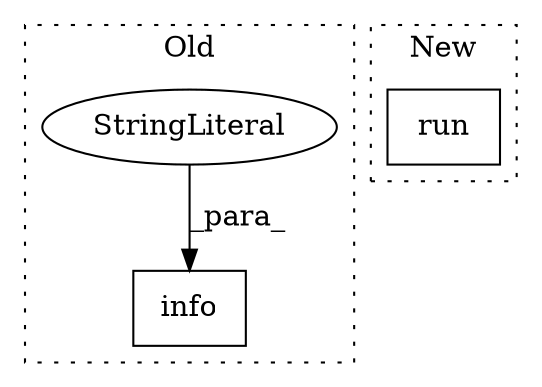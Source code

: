 digraph G {
subgraph cluster0 {
1 [label="info" a="32" s="1982,2007" l="5,1" shape="box"];
3 [label="StringLiteral" a="45" s="1987" l="20" shape="ellipse"];
label = "Old";
style="dotted";
}
subgraph cluster1 {
2 [label="run" a="32" s="3491" l="5" shape="box"];
label = "New";
style="dotted";
}
3 -> 1 [label="_para_"];
}